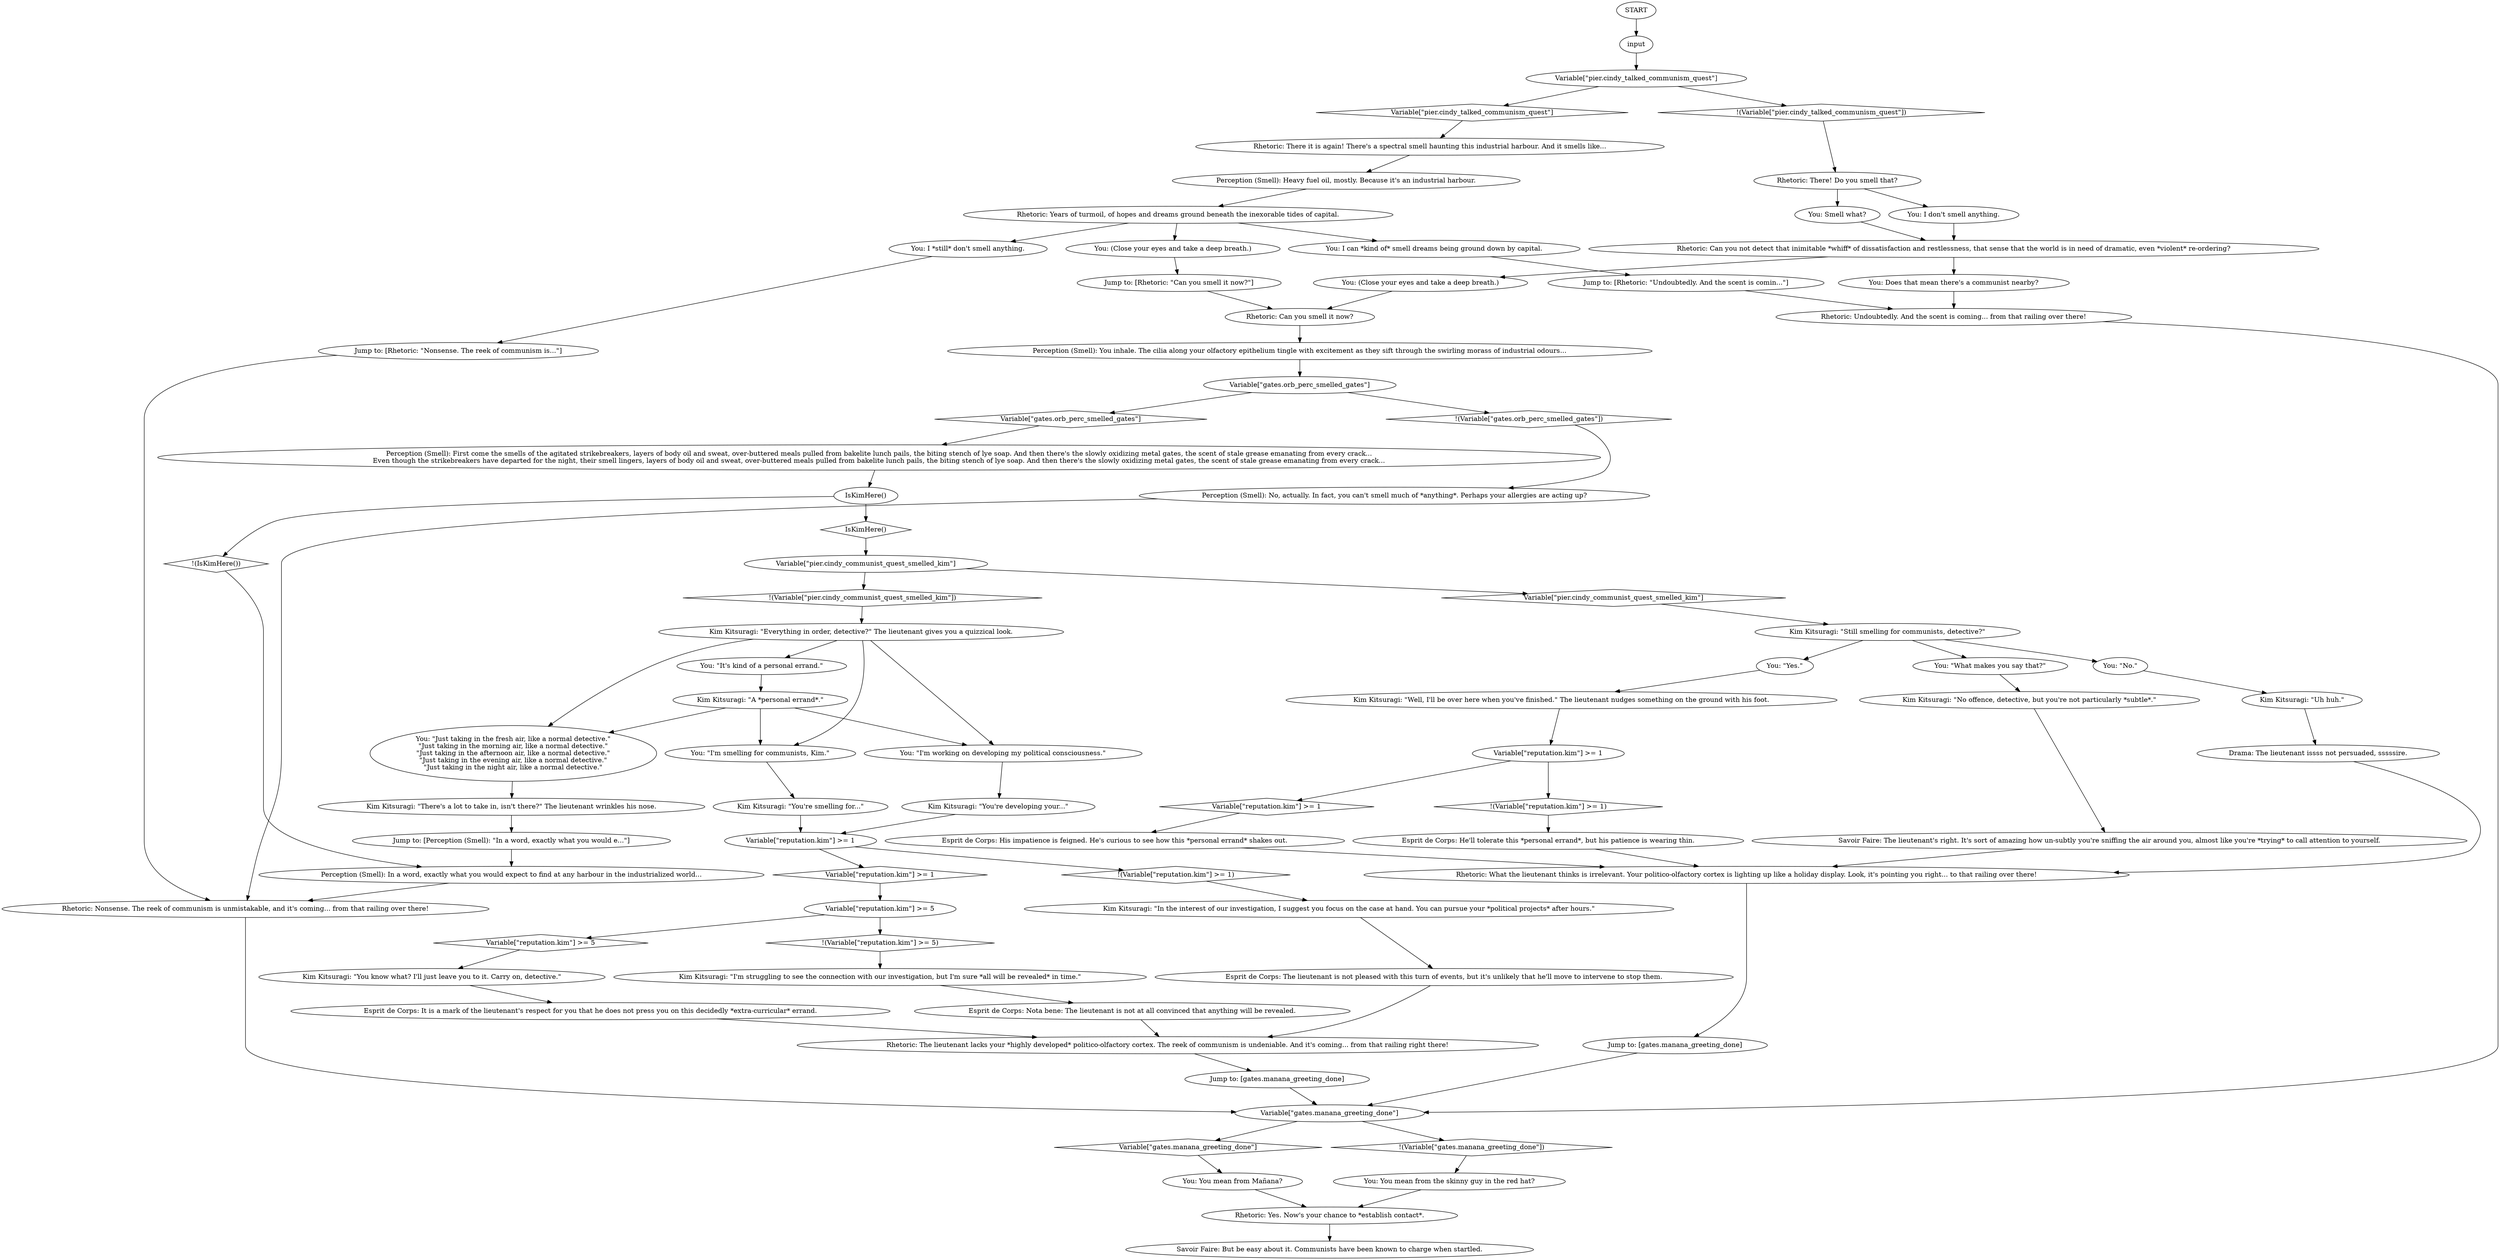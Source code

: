 # GATES ORB / communistquest
# Rhetoric smells a communist around here. Part of the Communist Dream Quest
# ==================================================
digraph G {
	  0 [label="START"];
	  1 [label="input"];
	  2 [label="You: I can *kind of* smell dreams being ground down by capital."];
	  3 [label="You: Does that mean there's a communist nearby?"];
	  4 [label="Perception (Smell): You inhale. The cilia along your olfactory epithelium tingle with excitement as they sift through the swirling morass of industrial odours..."];
	  5 [label="Esprit de Corps: His impatience is feigned. He's curious to see how this *personal errand* shakes out."];
	  6 [label="Variable[\"pier.cindy_talked_communism_quest\"]"];
	  7 [label="Variable[\"pier.cindy_talked_communism_quest\"]", shape=diamond];
	  8 [label="!(Variable[\"pier.cindy_talked_communism_quest\"])", shape=diamond];
	  9 [label="Rhetoric: There it is again! There's a spectral smell haunting this industrial harbour. And it smells like..."];
	  10 [label="Rhetoric: Can you smell it now?"];
	  11 [label="Esprit de Corps: It is a mark of the lieutenant's respect for you that he does not press you on this decidedly *extra-curricular* errand."];
	  12 [label="Rhetoric: The lieutenant lacks your *highly developed* politico-olfactory cortex. The reek of communism is undeniable. And it's coming... from that railing right there!"];
	  13 [label="Kim Kitsuragi: \"No offence, detective, but you're not particularly *subtle*.\""];
	  14 [label="You: I *still* don't smell anything."];
	  15 [label="Kim Kitsuragi: \"Still smelling for communists, detective?\""];
	  16 [label="You: \"It's kind of a personal errand.\""];
	  17 [label="Variable[\"reputation.kim\"] >= 1"];
	  18 [label="Variable[\"reputation.kim\"] >= 1", shape=diamond];
	  19 [label="!(Variable[\"reputation.kim\"] >= 1)", shape=diamond];
	  20 [label="Jump to: [Rhetoric: \"Nonsense. The reek of communism is...\"]"];
	  21 [label="Jump to: [gates.manana_greeting_done]"];
	  22 [label="You: Smell what?"];
	  23 [label="You: (Close your eyes and take a deep breath.)"];
	  24 [label="You: \"Just taking in the fresh air, like a normal detective.\"\n\"Just taking in the morning air, like a normal detective.\"\n\"Just taking in the afternoon air, like a normal detective.\"\n\"Just taking in the evening air, like a normal detective.\"\n\"Just taking in the night air, like a normal detective.\""];
	  25 [label="Kim Kitsuragi: \"You're smelling for...\""];
	  26 [label="Kim Kitsuragi: \"Well, I'll be over here when you've finished.\" The lieutenant nudges something on the ground with his foot."];
	  27 [label="Rhetoric: Can you not detect that inimitable *whiff* of dissatisfaction and restlessness, that sense that the world is in need of dramatic, even *violent* re-ordering?"];
	  28 [label="Savoir Faire: But be easy about it. Communists have been known to charge when startled."];
	  29 [label="Jump to: [Perception (Smell): \"In a word, exactly what you would e...\"]"];
	  30 [label="Savoir Faire: The lieutenant's right. It's sort of amazing how un-subtly you're sniffing the air around you, almost like you're *trying* to call attention to yourself."];
	  31 [label="Rhetoric: Years of turmoil, of hopes and dreams ground beneath the inexorable tides of capital."];
	  32 [label="Kim Kitsuragi: \"You're developing your...\""];
	  34 [label="Kim Kitsuragi: \"There's a lot to take in, isn't there?\" The lieutenant wrinkles his nose."];
	  35 [label="Variable[\"reputation.kim\"] >= 5"];
	  36 [label="Variable[\"reputation.kim\"] >= 5", shape=diamond];
	  37 [label="!(Variable[\"reputation.kim\"] >= 5)", shape=diamond];
	  38 [label="Drama: The lieutenant issss not persuaded, sssssire."];
	  39 [label="Esprit de Corps: The lieutenant is not pleased with this turn of events, but it's unlikely that he'll move to intervene to stop them."];
	  40 [label="You: \"Yes.\""];
	  41 [label="Rhetoric: What the lieutenant thinks is irrelevant. Your politico-olfactory cortex is lighting up like a holiday display. Look, it's pointing you right... to that railing over there!"];
	  42 [label="Jump to: [Rhetoric: \"Can you smell it now?\"]"];
	  43 [label="Perception (Smell): First come the smells of the agitated strikebreakers, layers of body oil and sweat, over-buttered meals pulled from bakelite lunch pails, the biting stench of lye soap. And then there's the slowly oxidizing metal gates, the scent of stale grease emanating from every crack...\nEven though the strikebreakers have departed for the night, their smell lingers, layers of body oil and sweat, over-buttered meals pulled from bakelite lunch pails, the biting stench of lye soap. And then there's the slowly oxidizing metal gates, the scent of stale grease emanating from every crack..."];
	  44 [label="IsKimHere()"];
	  45 [label="IsKimHere()", shape=diamond];
	  46 [label="!(IsKimHere())", shape=diamond];
	  47 [label="Perception (Smell): In a word, exactly what you would expect to find at any harbour in the industrialized world..."];
	  48 [label="You: (Close your eyes and take a deep breath.)"];
	  49 [label="Variable[\"gates.orb_perc_smelled_gates\"]"];
	  50 [label="Variable[\"gates.orb_perc_smelled_gates\"]", shape=diamond];
	  51 [label="!(Variable[\"gates.orb_perc_smelled_gates\"])", shape=diamond];
	  52 [label="Variable[\"pier.cindy_communist_quest_smelled_kim\"]"];
	  53 [label="Variable[\"pier.cindy_communist_quest_smelled_kim\"]", shape=diamond];
	  54 [label="!(Variable[\"pier.cindy_communist_quest_smelled_kim\"])", shape=diamond];
	  55 [label="Esprit de Corps: Nota bene: The lieutenant is not at all convinced that anything will be revealed."];
	  56 [label="Jump to: [Rhetoric: \"Undoubtedly. And the scent is comin...\"]"];
	  57 [label="Perception (Smell): No, actually. In fact, you can't smell much of *anything*. Perhaps your allergies are acting up?"];
	  58 [label="You: I don't smell anything."];
	  59 [label="Kim Kitsuragi: \"Everything in order, detective?\" The lieutenant gives you a quizzical look."];
	  60 [label="Variable[\"gates.manana_greeting_done\"]"];
	  61 [label="Variable[\"gates.manana_greeting_done\"]", shape=diamond];
	  62 [label="!(Variable[\"gates.manana_greeting_done\"])", shape=diamond];
	  63 [label="You: You mean from Mañana?"];
	  64 [label="You: You mean from the skinny guy in the red hat?"];
	  65 [label="Kim Kitsuragi: \"You know what? I'll just leave you to it. Carry on, detective.\""];
	  66 [label="Kim Kitsuragi: \"I'm struggling to see the connection with our investigation, but I'm sure *all will be revealed* in time.\""];
	  67 [label="You: \"What makes you say that?\""];
	  68 [label="Esprit de Corps: He'll tolerate this *personal errand*, but his patience is wearing thin."];
	  69 [label="Perception (Smell): Heavy fuel oil, mostly. Because it's an industrial harbour."];
	  70 [label="You: \"No.\""];
	  71 [label="Jump to: [gates.manana_greeting_done]"];
	  72 [label="Rhetoric: There! Do you smell that?"];
	  73 [label="Variable[\"reputation.kim\"] >= 1"];
	  74 [label="Variable[\"reputation.kim\"] >= 1", shape=diamond];
	  75 [label="!(Variable[\"reputation.kim\"] >= 1)", shape=diamond];
	  76 [label="Rhetoric: Nonsense. The reek of communism is unmistakable, and it's coming... from that railing over there!"];
	  77 [label="Rhetoric: Undoubtedly. And the scent is coming... from that railing over there!"];
	  78 [label="Rhetoric: Yes. Now's your chance to *establish contact*."];
	  79 [label="You: \"I'm smelling for communists, Kim.\""];
	  80 [label="You: \"I'm working on developing my political consciousness.\""];
	  81 [label="Kim Kitsuragi: \"A *personal errand*.\""];
	  82 [label="Kim Kitsuragi: \"In the interest of our investigation, I suggest you focus on the case at hand. You can pursue your *political projects* after hours.\""];
	  83 [label="Kim Kitsuragi: \"Uh huh.\""];
	  0 -> 1
	  1 -> 6
	  2 -> 56
	  3 -> 77
	  4 -> 49
	  5 -> 41
	  6 -> 8
	  6 -> 7
	  7 -> 9
	  8 -> 72
	  9 -> 69
	  10 -> 4
	  11 -> 12
	  12 -> 21
	  13 -> 30
	  14 -> 20
	  15 -> 40
	  15 -> 67
	  15 -> 70
	  16 -> 81
	  17 -> 18
	  17 -> 19
	  18 -> 35
	  19 -> 82
	  20 -> 76
	  21 -> 60
	  22 -> 27
	  23 -> 10
	  24 -> 34
	  25 -> 17
	  26 -> 73
	  27 -> 3
	  27 -> 23
	  29 -> 47
	  30 -> 41
	  31 -> 48
	  31 -> 2
	  31 -> 14
	  32 -> 17
	  34 -> 29
	  35 -> 36
	  35 -> 37
	  36 -> 65
	  37 -> 66
	  38 -> 41
	  39 -> 12
	  40 -> 26
	  41 -> 71
	  42 -> 10
	  43 -> 44
	  44 -> 45
	  44 -> 46
	  45 -> 52
	  46 -> 47
	  47 -> 76
	  48 -> 42
	  49 -> 50
	  49 -> 51
	  50 -> 43
	  51 -> 57
	  52 -> 53
	  52 -> 54
	  53 -> 15
	  54 -> 59
	  55 -> 12
	  56 -> 77
	  57 -> 76
	  58 -> 27
	  59 -> 16
	  59 -> 24
	  59 -> 80
	  59 -> 79
	  60 -> 61
	  60 -> 62
	  61 -> 63
	  62 -> 64
	  63 -> 78
	  64 -> 78
	  65 -> 11
	  66 -> 55
	  67 -> 13
	  68 -> 41
	  69 -> 31
	  70 -> 83
	  71 -> 60
	  72 -> 58
	  72 -> 22
	  73 -> 74
	  73 -> 75
	  74 -> 5
	  75 -> 68
	  76 -> 60
	  77 -> 60
	  78 -> 28
	  79 -> 25
	  80 -> 32
	  81 -> 80
	  81 -> 24
	  81 -> 79
	  82 -> 39
	  83 -> 38
}

